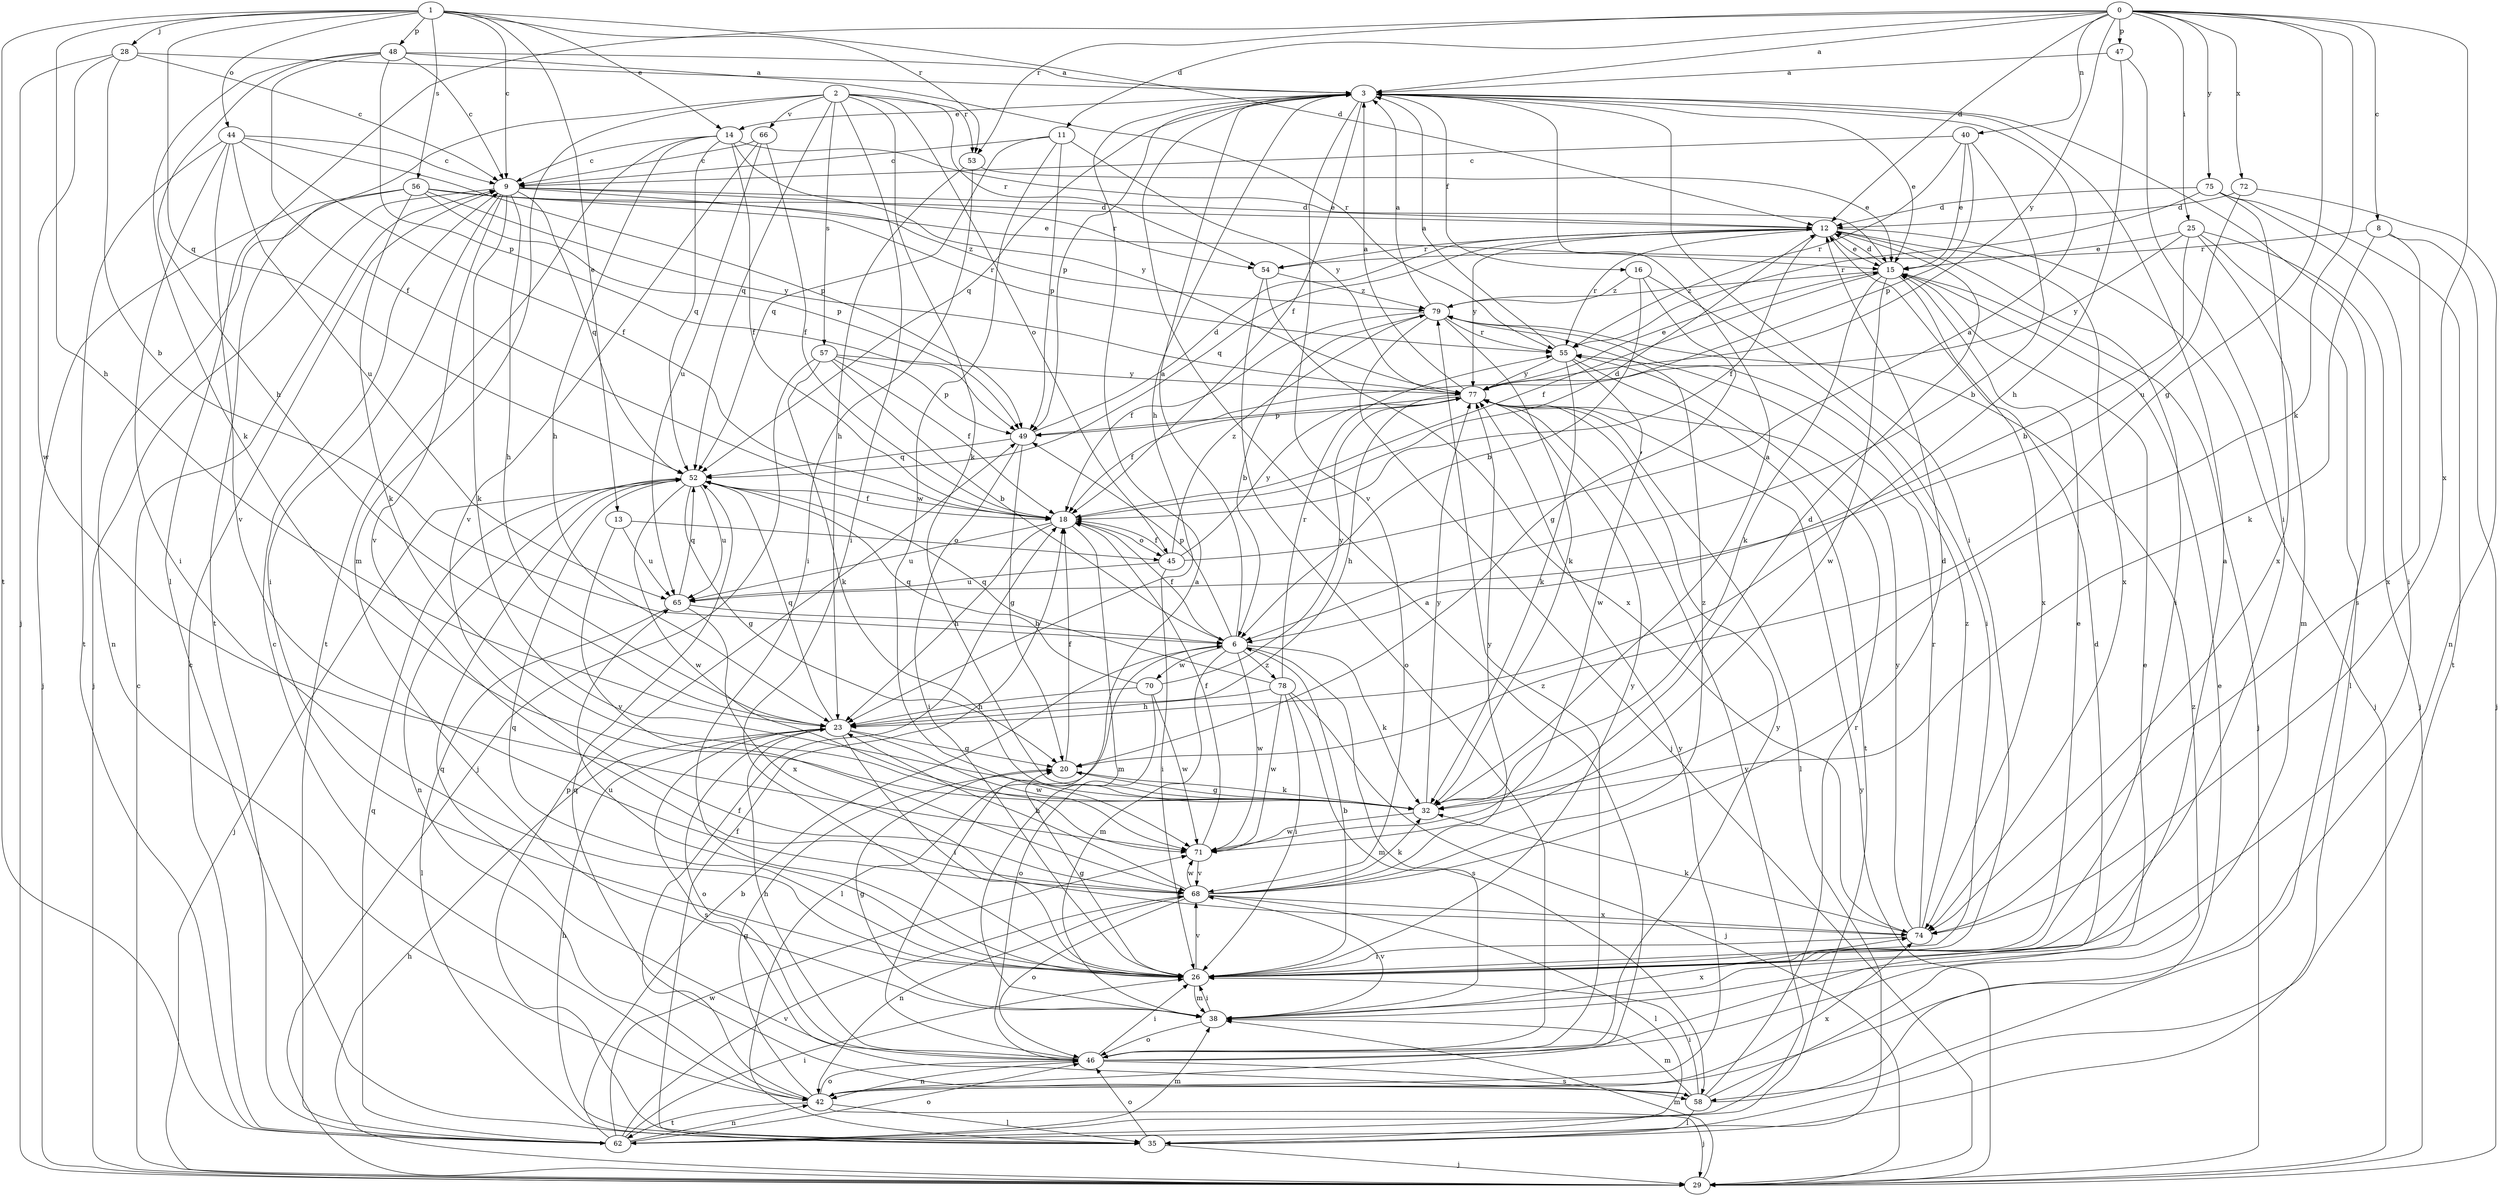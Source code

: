 strict digraph  {
0;
1;
2;
3;
6;
8;
9;
11;
12;
13;
14;
15;
16;
18;
20;
23;
25;
26;
28;
29;
32;
35;
38;
40;
42;
44;
45;
46;
47;
48;
49;
52;
53;
54;
55;
56;
57;
58;
62;
65;
66;
68;
70;
71;
72;
74;
75;
77;
78;
79;
0 -> 3  [label=a];
0 -> 8  [label=c];
0 -> 11  [label=d];
0 -> 12  [label=d];
0 -> 20  [label=g];
0 -> 25  [label=i];
0 -> 32  [label=k];
0 -> 35  [label=l];
0 -> 40  [label=n];
0 -> 47  [label=p];
0 -> 53  [label=r];
0 -> 72  [label=x];
0 -> 74  [label=x];
0 -> 75  [label=y];
0 -> 77  [label=y];
1 -> 9  [label=c];
1 -> 12  [label=d];
1 -> 13  [label=e];
1 -> 14  [label=e];
1 -> 23  [label=h];
1 -> 28  [label=j];
1 -> 44  [label=o];
1 -> 48  [label=p];
1 -> 52  [label=q];
1 -> 53  [label=r];
1 -> 56  [label=s];
1 -> 62  [label=t];
2 -> 26  [label=i];
2 -> 32  [label=k];
2 -> 38  [label=m];
2 -> 45  [label=o];
2 -> 52  [label=q];
2 -> 53  [label=r];
2 -> 54  [label=r];
2 -> 57  [label=s];
2 -> 62  [label=t];
2 -> 66  [label=v];
3 -> 14  [label=e];
3 -> 15  [label=e];
3 -> 16  [label=f];
3 -> 18  [label=f];
3 -> 23  [label=h];
3 -> 26  [label=i];
3 -> 49  [label=p];
3 -> 52  [label=q];
3 -> 58  [label=s];
3 -> 68  [label=v];
6 -> 3  [label=a];
6 -> 18  [label=f];
6 -> 32  [label=k];
6 -> 35  [label=l];
6 -> 38  [label=m];
6 -> 49  [label=p];
6 -> 58  [label=s];
6 -> 70  [label=w];
6 -> 71  [label=w];
6 -> 78  [label=z];
8 -> 29  [label=j];
8 -> 32  [label=k];
8 -> 54  [label=r];
8 -> 74  [label=x];
9 -> 12  [label=d];
9 -> 23  [label=h];
9 -> 26  [label=i];
9 -> 29  [label=j];
9 -> 32  [label=k];
9 -> 52  [label=q];
9 -> 54  [label=r];
9 -> 68  [label=v];
9 -> 79  [label=z];
11 -> 9  [label=c];
11 -> 49  [label=p];
11 -> 52  [label=q];
11 -> 71  [label=w];
11 -> 77  [label=y];
12 -> 15  [label=e];
12 -> 18  [label=f];
12 -> 26  [label=i];
12 -> 29  [label=j];
12 -> 52  [label=q];
12 -> 54  [label=r];
12 -> 55  [label=r];
12 -> 74  [label=x];
12 -> 77  [label=y];
13 -> 45  [label=o];
13 -> 65  [label=u];
13 -> 68  [label=v];
14 -> 9  [label=c];
14 -> 15  [label=e];
14 -> 18  [label=f];
14 -> 23  [label=h];
14 -> 52  [label=q];
14 -> 62  [label=t];
14 -> 77  [label=y];
15 -> 12  [label=d];
15 -> 18  [label=f];
15 -> 29  [label=j];
15 -> 32  [label=k];
15 -> 71  [label=w];
15 -> 74  [label=x];
15 -> 79  [label=z];
16 -> 6  [label=b];
16 -> 20  [label=g];
16 -> 26  [label=i];
16 -> 79  [label=z];
18 -> 12  [label=d];
18 -> 23  [label=h];
18 -> 38  [label=m];
18 -> 45  [label=o];
18 -> 65  [label=u];
20 -> 18  [label=f];
20 -> 32  [label=k];
23 -> 20  [label=g];
23 -> 26  [label=i];
23 -> 46  [label=o];
23 -> 52  [label=q];
23 -> 58  [label=s];
23 -> 71  [label=w];
25 -> 6  [label=b];
25 -> 15  [label=e];
25 -> 29  [label=j];
25 -> 35  [label=l];
25 -> 38  [label=m];
25 -> 77  [label=y];
26 -> 6  [label=b];
26 -> 15  [label=e];
26 -> 20  [label=g];
26 -> 38  [label=m];
26 -> 52  [label=q];
26 -> 65  [label=u];
26 -> 68  [label=v];
26 -> 77  [label=y];
28 -> 3  [label=a];
28 -> 6  [label=b];
28 -> 9  [label=c];
28 -> 29  [label=j];
28 -> 71  [label=w];
29 -> 9  [label=c];
29 -> 23  [label=h];
29 -> 38  [label=m];
29 -> 77  [label=y];
32 -> 3  [label=a];
32 -> 12  [label=d];
32 -> 20  [label=g];
32 -> 71  [label=w];
32 -> 77  [label=y];
35 -> 18  [label=f];
35 -> 23  [label=h];
35 -> 29  [label=j];
35 -> 46  [label=o];
35 -> 49  [label=p];
38 -> 3  [label=a];
38 -> 20  [label=g];
38 -> 26  [label=i];
38 -> 46  [label=o];
38 -> 68  [label=v];
38 -> 74  [label=x];
40 -> 6  [label=b];
40 -> 9  [label=c];
40 -> 15  [label=e];
40 -> 49  [label=p];
40 -> 55  [label=r];
42 -> 3  [label=a];
42 -> 9  [label=c];
42 -> 18  [label=f];
42 -> 20  [label=g];
42 -> 29  [label=j];
42 -> 35  [label=l];
42 -> 46  [label=o];
42 -> 62  [label=t];
42 -> 74  [label=x];
42 -> 77  [label=y];
44 -> 9  [label=c];
44 -> 18  [label=f];
44 -> 26  [label=i];
44 -> 49  [label=p];
44 -> 62  [label=t];
44 -> 65  [label=u];
44 -> 68  [label=v];
45 -> 3  [label=a];
45 -> 18  [label=f];
45 -> 26  [label=i];
45 -> 65  [label=u];
45 -> 77  [label=y];
45 -> 79  [label=z];
46 -> 3  [label=a];
46 -> 12  [label=d];
46 -> 15  [label=e];
46 -> 23  [label=h];
46 -> 26  [label=i];
46 -> 42  [label=n];
46 -> 52  [label=q];
46 -> 58  [label=s];
46 -> 77  [label=y];
46 -> 79  [label=z];
47 -> 3  [label=a];
47 -> 23  [label=h];
47 -> 26  [label=i];
48 -> 3  [label=a];
48 -> 9  [label=c];
48 -> 18  [label=f];
48 -> 23  [label=h];
48 -> 32  [label=k];
48 -> 49  [label=p];
48 -> 55  [label=r];
49 -> 12  [label=d];
49 -> 20  [label=g];
49 -> 26  [label=i];
49 -> 52  [label=q];
52 -> 18  [label=f];
52 -> 20  [label=g];
52 -> 29  [label=j];
52 -> 42  [label=n];
52 -> 65  [label=u];
52 -> 71  [label=w];
53 -> 15  [label=e];
53 -> 23  [label=h];
53 -> 26  [label=i];
54 -> 46  [label=o];
54 -> 74  [label=x];
54 -> 79  [label=z];
55 -> 3  [label=a];
55 -> 32  [label=k];
55 -> 62  [label=t];
55 -> 71  [label=w];
55 -> 77  [label=y];
56 -> 12  [label=d];
56 -> 15  [label=e];
56 -> 29  [label=j];
56 -> 32  [label=k];
56 -> 42  [label=n];
56 -> 49  [label=p];
56 -> 55  [label=r];
56 -> 77  [label=y];
57 -> 6  [label=b];
57 -> 18  [label=f];
57 -> 29  [label=j];
57 -> 32  [label=k];
57 -> 49  [label=p];
57 -> 77  [label=y];
58 -> 15  [label=e];
58 -> 26  [label=i];
58 -> 35  [label=l];
58 -> 38  [label=m];
58 -> 52  [label=q];
58 -> 55  [label=r];
58 -> 79  [label=z];
62 -> 6  [label=b];
62 -> 9  [label=c];
62 -> 26  [label=i];
62 -> 38  [label=m];
62 -> 42  [label=n];
62 -> 46  [label=o];
62 -> 52  [label=q];
62 -> 68  [label=v];
62 -> 71  [label=w];
62 -> 77  [label=y];
65 -> 6  [label=b];
65 -> 35  [label=l];
65 -> 52  [label=q];
65 -> 74  [label=x];
66 -> 9  [label=c];
66 -> 18  [label=f];
66 -> 65  [label=u];
66 -> 68  [label=v];
68 -> 12  [label=d];
68 -> 23  [label=h];
68 -> 32  [label=k];
68 -> 35  [label=l];
68 -> 42  [label=n];
68 -> 46  [label=o];
68 -> 71  [label=w];
68 -> 74  [label=x];
68 -> 77  [label=y];
68 -> 79  [label=z];
70 -> 23  [label=h];
70 -> 46  [label=o];
70 -> 52  [label=q];
70 -> 71  [label=w];
70 -> 77  [label=y];
71 -> 18  [label=f];
71 -> 68  [label=v];
72 -> 12  [label=d];
72 -> 42  [label=n];
72 -> 65  [label=u];
74 -> 26  [label=i];
74 -> 32  [label=k];
74 -> 55  [label=r];
74 -> 77  [label=y];
74 -> 79  [label=z];
75 -> 12  [label=d];
75 -> 26  [label=i];
75 -> 55  [label=r];
75 -> 62  [label=t];
75 -> 74  [label=x];
77 -> 3  [label=a];
77 -> 15  [label=e];
77 -> 18  [label=f];
77 -> 23  [label=h];
77 -> 35  [label=l];
77 -> 49  [label=p];
78 -> 23  [label=h];
78 -> 26  [label=i];
78 -> 29  [label=j];
78 -> 38  [label=m];
78 -> 52  [label=q];
78 -> 55  [label=r];
78 -> 71  [label=w];
79 -> 3  [label=a];
79 -> 6  [label=b];
79 -> 18  [label=f];
79 -> 29  [label=j];
79 -> 32  [label=k];
79 -> 55  [label=r];
}
